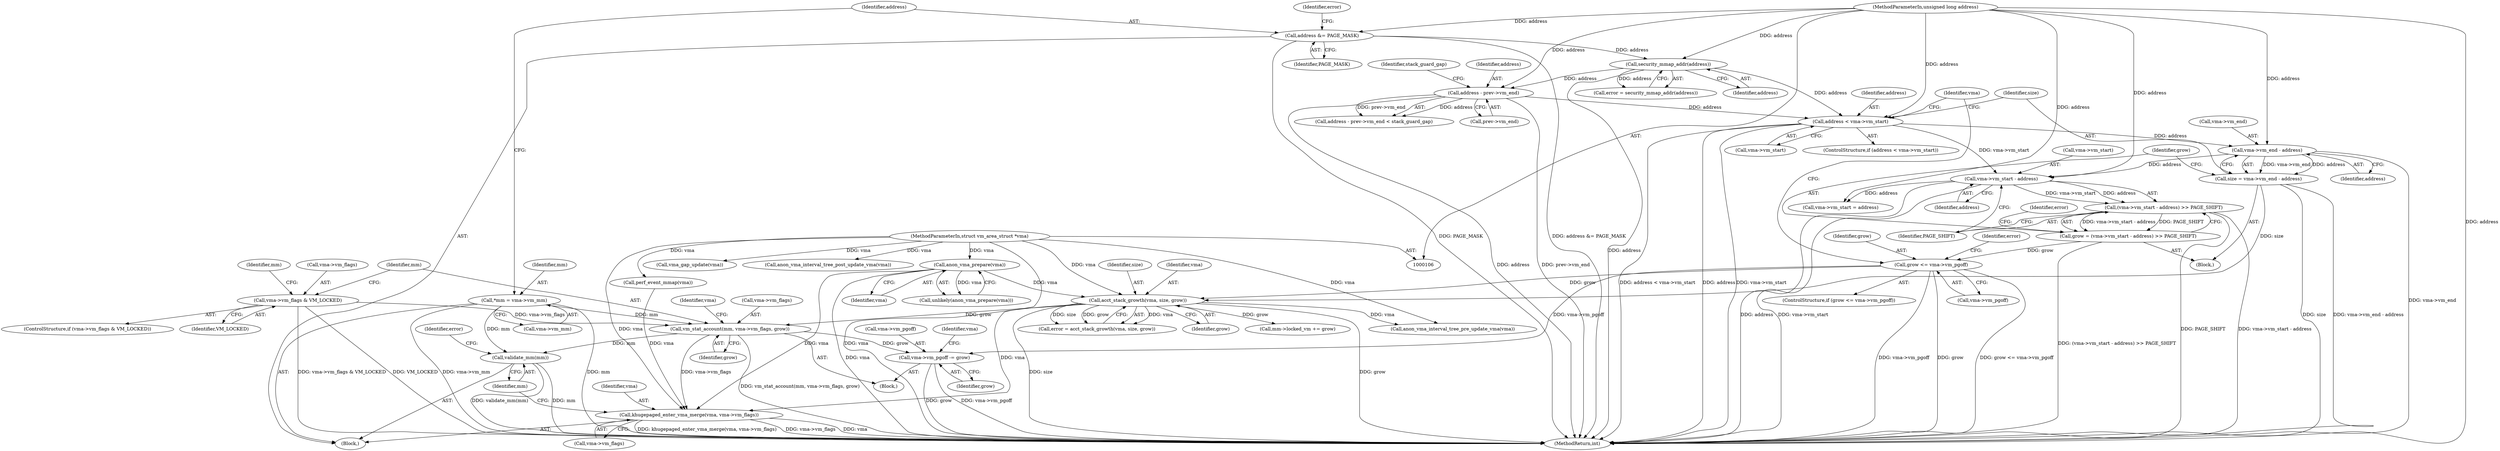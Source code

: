 digraph "0_linux_0a1d52994d440e21def1c2174932410b4f2a98a1@pointer" {
"1000238" [label="(Call,vm_stat_account(mm, vma->vm_flags, grow))"];
"1000111" [label="(Call,*mm = vma->vm_mm)"];
"1000228" [label="(Call,vma->vm_flags & VM_LOCKED)"];
"1000214" [label="(Call,acct_stack_growth(vma, size, grow))"];
"1000167" [label="(Call,anon_vma_prepare(vma))"];
"1000107" [label="(MethodParameterIn,struct vm_area_struct *vma)"];
"1000185" [label="(Call,size = vma->vm_end - address)"];
"1000187" [label="(Call,vma->vm_end - address)"];
"1000177" [label="(Call,address < vma->vm_start)"];
"1000156" [label="(Call,address - prev->vm_end)"];
"1000123" [label="(Call,security_mmap_addr(address))"];
"1000118" [label="(Call,address &= PAGE_MASK)"];
"1000108" [label="(MethodParameterIn,unsigned long address)"];
"1000206" [label="(Call,grow <= vma->vm_pgoff)"];
"1000192" [label="(Call,grow = (vma->vm_start - address) >> PAGE_SHIFT)"];
"1000194" [label="(Call,(vma->vm_start - address) >> PAGE_SHIFT)"];
"1000195" [label="(Call,vma->vm_start - address)"];
"1000251" [label="(Call,vma->vm_pgoff -= grow)"];
"1000271" [label="(Call,khugepaged_enter_vma_merge(vma, vma->vm_flags))"];
"1000276" [label="(Call,validate_mm(mm))"];
"1000195" [label="(Call,vma->vm_start - address)"];
"1000199" [label="(Identifier,address)"];
"1000186" [label="(Identifier,size)"];
"1000271" [label="(Call,khugepaged_enter_vma_merge(vma, vma->vm_flags))"];
"1000238" [label="(Call,vm_stat_account(mm, vma->vm_flags, grow))"];
"1000206" [label="(Call,grow <= vma->vm_pgoff)"];
"1000118" [label="(Call,address &= PAGE_MASK)"];
"1000240" [label="(Call,vma->vm_flags)"];
"1000239" [label="(Identifier,mm)"];
"1000258" [label="(Call,vma_gap_update(vma))"];
"1000182" [label="(Block,)"];
"1000205" [label="(ControlStructure,if (grow <= vma->vm_pgoff))"];
"1000119" [label="(Identifier,address)"];
"1000233" [label="(Call,mm->locked_vm += grow)"];
"1000194" [label="(Call,(vma->vm_start - address) >> PAGE_SHIFT)"];
"1000244" [label="(Call,anon_vma_interval_tree_pre_update_vma(vma))"];
"1000157" [label="(Identifier,address)"];
"1000208" [label="(Call,vma->vm_pgoff)"];
"1000216" [label="(Identifier,size)"];
"1000177" [label="(Call,address < vma->vm_start)"];
"1000196" [label="(Call,vma->vm_start)"];
"1000124" [label="(Identifier,address)"];
"1000277" [label="(Identifier,mm)"];
"1000214" [label="(Call,acct_stack_growth(vma, size, grow))"];
"1000232" [label="(Identifier,VM_LOCKED)"];
"1000212" [label="(Call,error = acct_stack_growth(vma, size, grow))"];
"1000111" [label="(Call,*mm = vma->vm_mm)"];
"1000187" [label="(Call,vma->vm_end - address)"];
"1000276" [label="(Call,validate_mm(mm))"];
"1000215" [label="(Identifier,vma)"];
"1000193" [label="(Identifier,grow)"];
"1000256" [label="(Call,anon_vma_interval_tree_post_update_vma(vma))"];
"1000167" [label="(Call,anon_vma_prepare(vma))"];
"1000280" [label="(MethodReturn,int)"];
"1000251" [label="(Call,vma->vm_pgoff -= grow)"];
"1000257" [label="(Identifier,vma)"];
"1000156" [label="(Call,address - prev->vm_end)"];
"1000228" [label="(Call,vma->vm_flags & VM_LOCKED)"];
"1000123" [label="(Call,security_mmap_addr(address))"];
"1000279" [label="(Identifier,error)"];
"1000272" [label="(Identifier,vma)"];
"1000243" [label="(Identifier,grow)"];
"1000265" [label="(Call,perf_event_mmap(vma))"];
"1000217" [label="(Identifier,grow)"];
"1000112" [label="(Identifier,mm)"];
"1000185" [label="(Call,size = vma->vm_end - address)"];
"1000155" [label="(Call,address - prev->vm_end < stack_guard_gap)"];
"1000235" [label="(Identifier,mm)"];
"1000200" [label="(Identifier,PAGE_SHIFT)"];
"1000176" [label="(ControlStructure,if (address < vma->vm_start))"];
"1000161" [label="(Identifier,stack_guard_gap)"];
"1000121" [label="(Call,error = security_mmap_addr(address))"];
"1000158" [label="(Call,prev->vm_end)"];
"1000221" [label="(Block,)"];
"1000227" [label="(ControlStructure,if (vma->vm_flags & VM_LOCKED))"];
"1000202" [label="(Identifier,error)"];
"1000120" [label="(Identifier,PAGE_MASK)"];
"1000245" [label="(Identifier,vma)"];
"1000107" [label="(MethodParameterIn,struct vm_area_struct *vma)"];
"1000168" [label="(Identifier,vma)"];
"1000269" [label="(Identifier,vma)"];
"1000229" [label="(Call,vma->vm_flags)"];
"1000166" [label="(Call,unlikely(anon_vma_prepare(vma)))"];
"1000246" [label="(Call,vma->vm_start = address)"];
"1000122" [label="(Identifier,error)"];
"1000213" [label="(Identifier,error)"];
"1000109" [label="(Block,)"];
"1000192" [label="(Call,grow = (vma->vm_start - address) >> PAGE_SHIFT)"];
"1000255" [label="(Identifier,grow)"];
"1000108" [label="(MethodParameterIn,unsigned long address)"];
"1000178" [label="(Identifier,address)"];
"1000179" [label="(Call,vma->vm_start)"];
"1000273" [label="(Call,vma->vm_flags)"];
"1000113" [label="(Call,vma->vm_mm)"];
"1000188" [label="(Call,vma->vm_end)"];
"1000252" [label="(Call,vma->vm_pgoff)"];
"1000191" [label="(Identifier,address)"];
"1000207" [label="(Identifier,grow)"];
"1000238" -> "1000221"  [label="AST: "];
"1000238" -> "1000243"  [label="CFG: "];
"1000239" -> "1000238"  [label="AST: "];
"1000240" -> "1000238"  [label="AST: "];
"1000243" -> "1000238"  [label="AST: "];
"1000245" -> "1000238"  [label="CFG: "];
"1000238" -> "1000280"  [label="DDG: vm_stat_account(mm, vma->vm_flags, grow)"];
"1000111" -> "1000238"  [label="DDG: mm"];
"1000228" -> "1000238"  [label="DDG: vma->vm_flags"];
"1000214" -> "1000238"  [label="DDG: grow"];
"1000238" -> "1000251"  [label="DDG: grow"];
"1000238" -> "1000271"  [label="DDG: vma->vm_flags"];
"1000238" -> "1000276"  [label="DDG: mm"];
"1000111" -> "1000109"  [label="AST: "];
"1000111" -> "1000113"  [label="CFG: "];
"1000112" -> "1000111"  [label="AST: "];
"1000113" -> "1000111"  [label="AST: "];
"1000119" -> "1000111"  [label="CFG: "];
"1000111" -> "1000280"  [label="DDG: mm"];
"1000111" -> "1000280"  [label="DDG: vma->vm_mm"];
"1000111" -> "1000276"  [label="DDG: mm"];
"1000228" -> "1000227"  [label="AST: "];
"1000228" -> "1000232"  [label="CFG: "];
"1000229" -> "1000228"  [label="AST: "];
"1000232" -> "1000228"  [label="AST: "];
"1000235" -> "1000228"  [label="CFG: "];
"1000239" -> "1000228"  [label="CFG: "];
"1000228" -> "1000280"  [label="DDG: vma->vm_flags & VM_LOCKED"];
"1000228" -> "1000280"  [label="DDG: VM_LOCKED"];
"1000214" -> "1000212"  [label="AST: "];
"1000214" -> "1000217"  [label="CFG: "];
"1000215" -> "1000214"  [label="AST: "];
"1000216" -> "1000214"  [label="AST: "];
"1000217" -> "1000214"  [label="AST: "];
"1000212" -> "1000214"  [label="CFG: "];
"1000214" -> "1000280"  [label="DDG: size"];
"1000214" -> "1000280"  [label="DDG: grow"];
"1000214" -> "1000212"  [label="DDG: vma"];
"1000214" -> "1000212"  [label="DDG: size"];
"1000214" -> "1000212"  [label="DDG: grow"];
"1000167" -> "1000214"  [label="DDG: vma"];
"1000107" -> "1000214"  [label="DDG: vma"];
"1000185" -> "1000214"  [label="DDG: size"];
"1000206" -> "1000214"  [label="DDG: grow"];
"1000214" -> "1000233"  [label="DDG: grow"];
"1000214" -> "1000244"  [label="DDG: vma"];
"1000214" -> "1000271"  [label="DDG: vma"];
"1000167" -> "1000166"  [label="AST: "];
"1000167" -> "1000168"  [label="CFG: "];
"1000168" -> "1000167"  [label="AST: "];
"1000166" -> "1000167"  [label="CFG: "];
"1000167" -> "1000280"  [label="DDG: vma"];
"1000167" -> "1000166"  [label="DDG: vma"];
"1000107" -> "1000167"  [label="DDG: vma"];
"1000167" -> "1000271"  [label="DDG: vma"];
"1000107" -> "1000106"  [label="AST: "];
"1000107" -> "1000280"  [label="DDG: vma"];
"1000107" -> "1000244"  [label="DDG: vma"];
"1000107" -> "1000256"  [label="DDG: vma"];
"1000107" -> "1000258"  [label="DDG: vma"];
"1000107" -> "1000265"  [label="DDG: vma"];
"1000107" -> "1000271"  [label="DDG: vma"];
"1000185" -> "1000182"  [label="AST: "];
"1000185" -> "1000187"  [label="CFG: "];
"1000186" -> "1000185"  [label="AST: "];
"1000187" -> "1000185"  [label="AST: "];
"1000193" -> "1000185"  [label="CFG: "];
"1000185" -> "1000280"  [label="DDG: size"];
"1000185" -> "1000280"  [label="DDG: vma->vm_end - address"];
"1000187" -> "1000185"  [label="DDG: vma->vm_end"];
"1000187" -> "1000185"  [label="DDG: address"];
"1000187" -> "1000191"  [label="CFG: "];
"1000188" -> "1000187"  [label="AST: "];
"1000191" -> "1000187"  [label="AST: "];
"1000187" -> "1000280"  [label="DDG: vma->vm_end"];
"1000177" -> "1000187"  [label="DDG: address"];
"1000108" -> "1000187"  [label="DDG: address"];
"1000187" -> "1000195"  [label="DDG: address"];
"1000177" -> "1000176"  [label="AST: "];
"1000177" -> "1000179"  [label="CFG: "];
"1000178" -> "1000177"  [label="AST: "];
"1000179" -> "1000177"  [label="AST: "];
"1000186" -> "1000177"  [label="CFG: "];
"1000269" -> "1000177"  [label="CFG: "];
"1000177" -> "1000280"  [label="DDG: address"];
"1000177" -> "1000280"  [label="DDG: vma->vm_start"];
"1000177" -> "1000280"  [label="DDG: address < vma->vm_start"];
"1000156" -> "1000177"  [label="DDG: address"];
"1000123" -> "1000177"  [label="DDG: address"];
"1000108" -> "1000177"  [label="DDG: address"];
"1000177" -> "1000195"  [label="DDG: vma->vm_start"];
"1000156" -> "1000155"  [label="AST: "];
"1000156" -> "1000158"  [label="CFG: "];
"1000157" -> "1000156"  [label="AST: "];
"1000158" -> "1000156"  [label="AST: "];
"1000161" -> "1000156"  [label="CFG: "];
"1000156" -> "1000280"  [label="DDG: address"];
"1000156" -> "1000280"  [label="DDG: prev->vm_end"];
"1000156" -> "1000155"  [label="DDG: address"];
"1000156" -> "1000155"  [label="DDG: prev->vm_end"];
"1000123" -> "1000156"  [label="DDG: address"];
"1000108" -> "1000156"  [label="DDG: address"];
"1000123" -> "1000121"  [label="AST: "];
"1000123" -> "1000124"  [label="CFG: "];
"1000124" -> "1000123"  [label="AST: "];
"1000121" -> "1000123"  [label="CFG: "];
"1000123" -> "1000280"  [label="DDG: address"];
"1000123" -> "1000121"  [label="DDG: address"];
"1000118" -> "1000123"  [label="DDG: address"];
"1000108" -> "1000123"  [label="DDG: address"];
"1000118" -> "1000109"  [label="AST: "];
"1000118" -> "1000120"  [label="CFG: "];
"1000119" -> "1000118"  [label="AST: "];
"1000120" -> "1000118"  [label="AST: "];
"1000122" -> "1000118"  [label="CFG: "];
"1000118" -> "1000280"  [label="DDG: address &= PAGE_MASK"];
"1000118" -> "1000280"  [label="DDG: PAGE_MASK"];
"1000108" -> "1000118"  [label="DDG: address"];
"1000108" -> "1000106"  [label="AST: "];
"1000108" -> "1000280"  [label="DDG: address"];
"1000108" -> "1000195"  [label="DDG: address"];
"1000108" -> "1000246"  [label="DDG: address"];
"1000206" -> "1000205"  [label="AST: "];
"1000206" -> "1000208"  [label="CFG: "];
"1000207" -> "1000206"  [label="AST: "];
"1000208" -> "1000206"  [label="AST: "];
"1000213" -> "1000206"  [label="CFG: "];
"1000269" -> "1000206"  [label="CFG: "];
"1000206" -> "1000280"  [label="DDG: grow"];
"1000206" -> "1000280"  [label="DDG: grow <= vma->vm_pgoff"];
"1000206" -> "1000280"  [label="DDG: vma->vm_pgoff"];
"1000192" -> "1000206"  [label="DDG: grow"];
"1000206" -> "1000251"  [label="DDG: vma->vm_pgoff"];
"1000192" -> "1000182"  [label="AST: "];
"1000192" -> "1000194"  [label="CFG: "];
"1000193" -> "1000192"  [label="AST: "];
"1000194" -> "1000192"  [label="AST: "];
"1000202" -> "1000192"  [label="CFG: "];
"1000192" -> "1000280"  [label="DDG: (vma->vm_start - address) >> PAGE_SHIFT"];
"1000194" -> "1000192"  [label="DDG: vma->vm_start - address"];
"1000194" -> "1000192"  [label="DDG: PAGE_SHIFT"];
"1000194" -> "1000200"  [label="CFG: "];
"1000195" -> "1000194"  [label="AST: "];
"1000200" -> "1000194"  [label="AST: "];
"1000194" -> "1000280"  [label="DDG: PAGE_SHIFT"];
"1000194" -> "1000280"  [label="DDG: vma->vm_start - address"];
"1000195" -> "1000194"  [label="DDG: vma->vm_start"];
"1000195" -> "1000194"  [label="DDG: address"];
"1000195" -> "1000199"  [label="CFG: "];
"1000196" -> "1000195"  [label="AST: "];
"1000199" -> "1000195"  [label="AST: "];
"1000200" -> "1000195"  [label="CFG: "];
"1000195" -> "1000280"  [label="DDG: address"];
"1000195" -> "1000280"  [label="DDG: vma->vm_start"];
"1000195" -> "1000246"  [label="DDG: address"];
"1000251" -> "1000221"  [label="AST: "];
"1000251" -> "1000255"  [label="CFG: "];
"1000252" -> "1000251"  [label="AST: "];
"1000255" -> "1000251"  [label="AST: "];
"1000257" -> "1000251"  [label="CFG: "];
"1000251" -> "1000280"  [label="DDG: grow"];
"1000251" -> "1000280"  [label="DDG: vma->vm_pgoff"];
"1000271" -> "1000109"  [label="AST: "];
"1000271" -> "1000273"  [label="CFG: "];
"1000272" -> "1000271"  [label="AST: "];
"1000273" -> "1000271"  [label="AST: "];
"1000277" -> "1000271"  [label="CFG: "];
"1000271" -> "1000280"  [label="DDG: vma->vm_flags"];
"1000271" -> "1000280"  [label="DDG: vma"];
"1000271" -> "1000280"  [label="DDG: khugepaged_enter_vma_merge(vma, vma->vm_flags)"];
"1000265" -> "1000271"  [label="DDG: vma"];
"1000276" -> "1000109"  [label="AST: "];
"1000276" -> "1000277"  [label="CFG: "];
"1000277" -> "1000276"  [label="AST: "];
"1000279" -> "1000276"  [label="CFG: "];
"1000276" -> "1000280"  [label="DDG: validate_mm(mm)"];
"1000276" -> "1000280"  [label="DDG: mm"];
}
